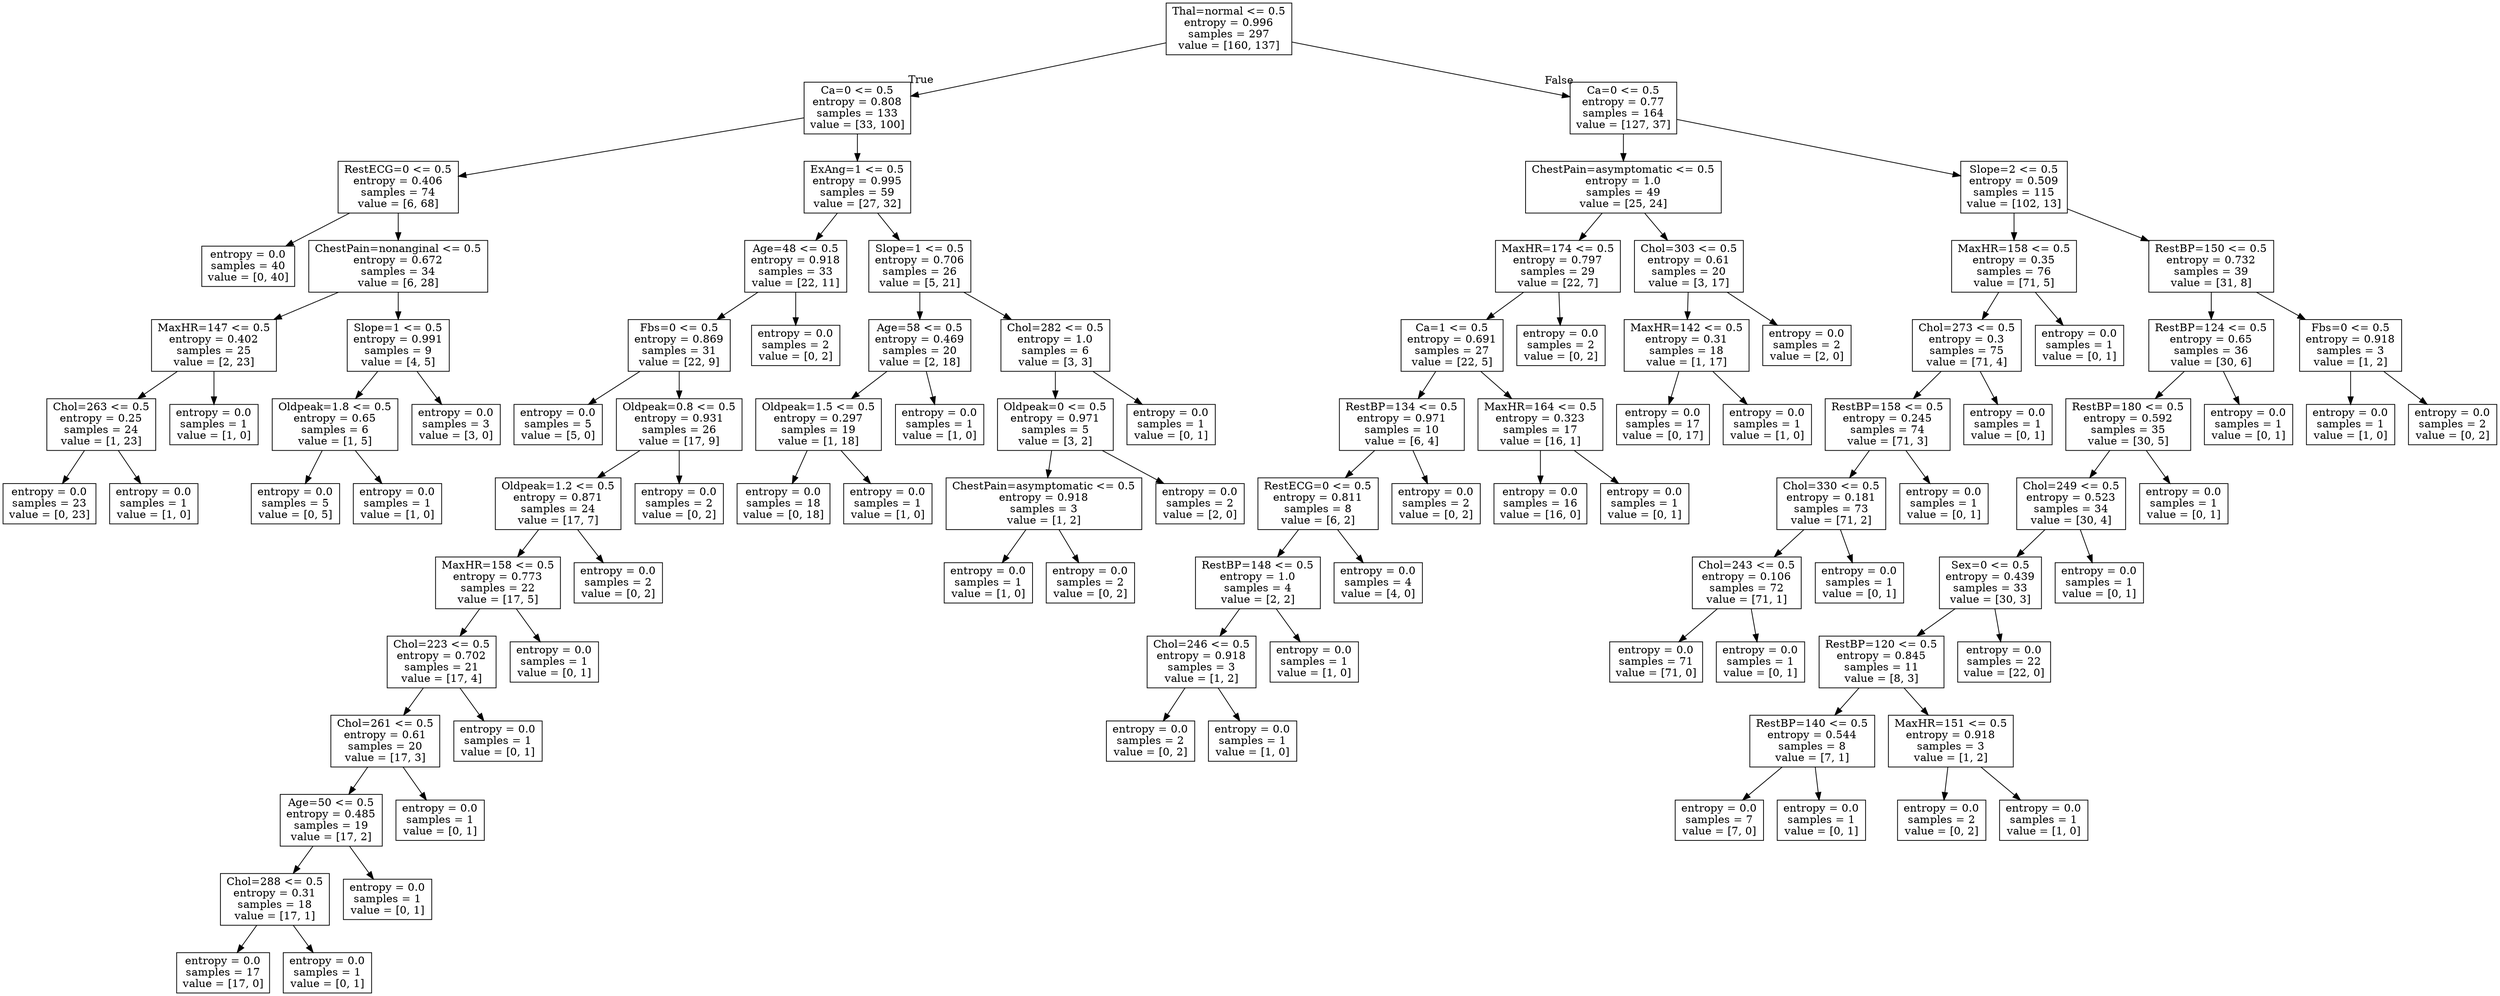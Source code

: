 digraph Tree {
node [shape=box] ;
0 [label="Thal=normal <= 0.5\nentropy = 0.996\nsamples = 297\nvalue = [160, 137]"] ;
1 [label="Ca=0 <= 0.5\nentropy = 0.808\nsamples = 133\nvalue = [33, 100]"] ;
0 -> 1 [labeldistance=2.5, labelangle=45, headlabel="True"] ;
2 [label="RestECG=0 <= 0.5\nentropy = 0.406\nsamples = 74\nvalue = [6, 68]"] ;
1 -> 2 ;
3 [label="entropy = 0.0\nsamples = 40\nvalue = [0, 40]"] ;
2 -> 3 ;
4 [label="ChestPain=nonanginal <= 0.5\nentropy = 0.672\nsamples = 34\nvalue = [6, 28]"] ;
2 -> 4 ;
5 [label="MaxHR=147 <= 0.5\nentropy = 0.402\nsamples = 25\nvalue = [2, 23]"] ;
4 -> 5 ;
6 [label="Chol=263 <= 0.5\nentropy = 0.25\nsamples = 24\nvalue = [1, 23]"] ;
5 -> 6 ;
7 [label="entropy = 0.0\nsamples = 23\nvalue = [0, 23]"] ;
6 -> 7 ;
8 [label="entropy = 0.0\nsamples = 1\nvalue = [1, 0]"] ;
6 -> 8 ;
9 [label="entropy = 0.0\nsamples = 1\nvalue = [1, 0]"] ;
5 -> 9 ;
10 [label="Slope=1 <= 0.5\nentropy = 0.991\nsamples = 9\nvalue = [4, 5]"] ;
4 -> 10 ;
11 [label="Oldpeak=1.8 <= 0.5\nentropy = 0.65\nsamples = 6\nvalue = [1, 5]"] ;
10 -> 11 ;
12 [label="entropy = 0.0\nsamples = 5\nvalue = [0, 5]"] ;
11 -> 12 ;
13 [label="entropy = 0.0\nsamples = 1\nvalue = [1, 0]"] ;
11 -> 13 ;
14 [label="entropy = 0.0\nsamples = 3\nvalue = [3, 0]"] ;
10 -> 14 ;
15 [label="ExAng=1 <= 0.5\nentropy = 0.995\nsamples = 59\nvalue = [27, 32]"] ;
1 -> 15 ;
16 [label="Age=48 <= 0.5\nentropy = 0.918\nsamples = 33\nvalue = [22, 11]"] ;
15 -> 16 ;
17 [label="Fbs=0 <= 0.5\nentropy = 0.869\nsamples = 31\nvalue = [22, 9]"] ;
16 -> 17 ;
18 [label="entropy = 0.0\nsamples = 5\nvalue = [5, 0]"] ;
17 -> 18 ;
19 [label="Oldpeak=0.8 <= 0.5\nentropy = 0.931\nsamples = 26\nvalue = [17, 9]"] ;
17 -> 19 ;
20 [label="Oldpeak=1.2 <= 0.5\nentropy = 0.871\nsamples = 24\nvalue = [17, 7]"] ;
19 -> 20 ;
21 [label="MaxHR=158 <= 0.5\nentropy = 0.773\nsamples = 22\nvalue = [17, 5]"] ;
20 -> 21 ;
22 [label="Chol=223 <= 0.5\nentropy = 0.702\nsamples = 21\nvalue = [17, 4]"] ;
21 -> 22 ;
23 [label="Chol=261 <= 0.5\nentropy = 0.61\nsamples = 20\nvalue = [17, 3]"] ;
22 -> 23 ;
24 [label="Age=50 <= 0.5\nentropy = 0.485\nsamples = 19\nvalue = [17, 2]"] ;
23 -> 24 ;
25 [label="Chol=288 <= 0.5\nentropy = 0.31\nsamples = 18\nvalue = [17, 1]"] ;
24 -> 25 ;
26 [label="entropy = 0.0\nsamples = 17\nvalue = [17, 0]"] ;
25 -> 26 ;
27 [label="entropy = 0.0\nsamples = 1\nvalue = [0, 1]"] ;
25 -> 27 ;
28 [label="entropy = 0.0\nsamples = 1\nvalue = [0, 1]"] ;
24 -> 28 ;
29 [label="entropy = 0.0\nsamples = 1\nvalue = [0, 1]"] ;
23 -> 29 ;
30 [label="entropy = 0.0\nsamples = 1\nvalue = [0, 1]"] ;
22 -> 30 ;
31 [label="entropy = 0.0\nsamples = 1\nvalue = [0, 1]"] ;
21 -> 31 ;
32 [label="entropy = 0.0\nsamples = 2\nvalue = [0, 2]"] ;
20 -> 32 ;
33 [label="entropy = 0.0\nsamples = 2\nvalue = [0, 2]"] ;
19 -> 33 ;
34 [label="entropy = 0.0\nsamples = 2\nvalue = [0, 2]"] ;
16 -> 34 ;
35 [label="Slope=1 <= 0.5\nentropy = 0.706\nsamples = 26\nvalue = [5, 21]"] ;
15 -> 35 ;
36 [label="Age=58 <= 0.5\nentropy = 0.469\nsamples = 20\nvalue = [2, 18]"] ;
35 -> 36 ;
37 [label="Oldpeak=1.5 <= 0.5\nentropy = 0.297\nsamples = 19\nvalue = [1, 18]"] ;
36 -> 37 ;
38 [label="entropy = 0.0\nsamples = 18\nvalue = [0, 18]"] ;
37 -> 38 ;
39 [label="entropy = 0.0\nsamples = 1\nvalue = [1, 0]"] ;
37 -> 39 ;
40 [label="entropy = 0.0\nsamples = 1\nvalue = [1, 0]"] ;
36 -> 40 ;
41 [label="Chol=282 <= 0.5\nentropy = 1.0\nsamples = 6\nvalue = [3, 3]"] ;
35 -> 41 ;
42 [label="Oldpeak=0 <= 0.5\nentropy = 0.971\nsamples = 5\nvalue = [3, 2]"] ;
41 -> 42 ;
43 [label="ChestPain=asymptomatic <= 0.5\nentropy = 0.918\nsamples = 3\nvalue = [1, 2]"] ;
42 -> 43 ;
44 [label="entropy = 0.0\nsamples = 1\nvalue = [1, 0]"] ;
43 -> 44 ;
45 [label="entropy = 0.0\nsamples = 2\nvalue = [0, 2]"] ;
43 -> 45 ;
46 [label="entropy = 0.0\nsamples = 2\nvalue = [2, 0]"] ;
42 -> 46 ;
47 [label="entropy = 0.0\nsamples = 1\nvalue = [0, 1]"] ;
41 -> 47 ;
48 [label="Ca=0 <= 0.5\nentropy = 0.77\nsamples = 164\nvalue = [127, 37]"] ;
0 -> 48 [labeldistance=2.5, labelangle=-45, headlabel="False"] ;
49 [label="ChestPain=asymptomatic <= 0.5\nentropy = 1.0\nsamples = 49\nvalue = [25, 24]"] ;
48 -> 49 ;
50 [label="MaxHR=174 <= 0.5\nentropy = 0.797\nsamples = 29\nvalue = [22, 7]"] ;
49 -> 50 ;
51 [label="Ca=1 <= 0.5\nentropy = 0.691\nsamples = 27\nvalue = [22, 5]"] ;
50 -> 51 ;
52 [label="RestBP=134 <= 0.5\nentropy = 0.971\nsamples = 10\nvalue = [6, 4]"] ;
51 -> 52 ;
53 [label="RestECG=0 <= 0.5\nentropy = 0.811\nsamples = 8\nvalue = [6, 2]"] ;
52 -> 53 ;
54 [label="RestBP=148 <= 0.5\nentropy = 1.0\nsamples = 4\nvalue = [2, 2]"] ;
53 -> 54 ;
55 [label="Chol=246 <= 0.5\nentropy = 0.918\nsamples = 3\nvalue = [1, 2]"] ;
54 -> 55 ;
56 [label="entropy = 0.0\nsamples = 2\nvalue = [0, 2]"] ;
55 -> 56 ;
57 [label="entropy = 0.0\nsamples = 1\nvalue = [1, 0]"] ;
55 -> 57 ;
58 [label="entropy = 0.0\nsamples = 1\nvalue = [1, 0]"] ;
54 -> 58 ;
59 [label="entropy = 0.0\nsamples = 4\nvalue = [4, 0]"] ;
53 -> 59 ;
60 [label="entropy = 0.0\nsamples = 2\nvalue = [0, 2]"] ;
52 -> 60 ;
61 [label="MaxHR=164 <= 0.5\nentropy = 0.323\nsamples = 17\nvalue = [16, 1]"] ;
51 -> 61 ;
62 [label="entropy = 0.0\nsamples = 16\nvalue = [16, 0]"] ;
61 -> 62 ;
63 [label="entropy = 0.0\nsamples = 1\nvalue = [0, 1]"] ;
61 -> 63 ;
64 [label="entropy = 0.0\nsamples = 2\nvalue = [0, 2]"] ;
50 -> 64 ;
65 [label="Chol=303 <= 0.5\nentropy = 0.61\nsamples = 20\nvalue = [3, 17]"] ;
49 -> 65 ;
66 [label="MaxHR=142 <= 0.5\nentropy = 0.31\nsamples = 18\nvalue = [1, 17]"] ;
65 -> 66 ;
67 [label="entropy = 0.0\nsamples = 17\nvalue = [0, 17]"] ;
66 -> 67 ;
68 [label="entropy = 0.0\nsamples = 1\nvalue = [1, 0]"] ;
66 -> 68 ;
69 [label="entropy = 0.0\nsamples = 2\nvalue = [2, 0]"] ;
65 -> 69 ;
70 [label="Slope=2 <= 0.5\nentropy = 0.509\nsamples = 115\nvalue = [102, 13]"] ;
48 -> 70 ;
71 [label="MaxHR=158 <= 0.5\nentropy = 0.35\nsamples = 76\nvalue = [71, 5]"] ;
70 -> 71 ;
72 [label="Chol=273 <= 0.5\nentropy = 0.3\nsamples = 75\nvalue = [71, 4]"] ;
71 -> 72 ;
73 [label="RestBP=158 <= 0.5\nentropy = 0.245\nsamples = 74\nvalue = [71, 3]"] ;
72 -> 73 ;
74 [label="Chol=330 <= 0.5\nentropy = 0.181\nsamples = 73\nvalue = [71, 2]"] ;
73 -> 74 ;
75 [label="Chol=243 <= 0.5\nentropy = 0.106\nsamples = 72\nvalue = [71, 1]"] ;
74 -> 75 ;
76 [label="entropy = 0.0\nsamples = 71\nvalue = [71, 0]"] ;
75 -> 76 ;
77 [label="entropy = 0.0\nsamples = 1\nvalue = [0, 1]"] ;
75 -> 77 ;
78 [label="entropy = 0.0\nsamples = 1\nvalue = [0, 1]"] ;
74 -> 78 ;
79 [label="entropy = 0.0\nsamples = 1\nvalue = [0, 1]"] ;
73 -> 79 ;
80 [label="entropy = 0.0\nsamples = 1\nvalue = [0, 1]"] ;
72 -> 80 ;
81 [label="entropy = 0.0\nsamples = 1\nvalue = [0, 1]"] ;
71 -> 81 ;
82 [label="RestBP=150 <= 0.5\nentropy = 0.732\nsamples = 39\nvalue = [31, 8]"] ;
70 -> 82 ;
83 [label="RestBP=124 <= 0.5\nentropy = 0.65\nsamples = 36\nvalue = [30, 6]"] ;
82 -> 83 ;
84 [label="RestBP=180 <= 0.5\nentropy = 0.592\nsamples = 35\nvalue = [30, 5]"] ;
83 -> 84 ;
85 [label="Chol=249 <= 0.5\nentropy = 0.523\nsamples = 34\nvalue = [30, 4]"] ;
84 -> 85 ;
86 [label="Sex=0 <= 0.5\nentropy = 0.439\nsamples = 33\nvalue = [30, 3]"] ;
85 -> 86 ;
87 [label="RestBP=120 <= 0.5\nentropy = 0.845\nsamples = 11\nvalue = [8, 3]"] ;
86 -> 87 ;
88 [label="RestBP=140 <= 0.5\nentropy = 0.544\nsamples = 8\nvalue = [7, 1]"] ;
87 -> 88 ;
89 [label="entropy = 0.0\nsamples = 7\nvalue = [7, 0]"] ;
88 -> 89 ;
90 [label="entropy = 0.0\nsamples = 1\nvalue = [0, 1]"] ;
88 -> 90 ;
91 [label="MaxHR=151 <= 0.5\nentropy = 0.918\nsamples = 3\nvalue = [1, 2]"] ;
87 -> 91 ;
92 [label="entropy = 0.0\nsamples = 2\nvalue = [0, 2]"] ;
91 -> 92 ;
93 [label="entropy = 0.0\nsamples = 1\nvalue = [1, 0]"] ;
91 -> 93 ;
94 [label="entropy = 0.0\nsamples = 22\nvalue = [22, 0]"] ;
86 -> 94 ;
95 [label="entropy = 0.0\nsamples = 1\nvalue = [0, 1]"] ;
85 -> 95 ;
96 [label="entropy = 0.0\nsamples = 1\nvalue = [0, 1]"] ;
84 -> 96 ;
97 [label="entropy = 0.0\nsamples = 1\nvalue = [0, 1]"] ;
83 -> 97 ;
98 [label="Fbs=0 <= 0.5\nentropy = 0.918\nsamples = 3\nvalue = [1, 2]"] ;
82 -> 98 ;
99 [label="entropy = 0.0\nsamples = 1\nvalue = [1, 0]"] ;
98 -> 99 ;
100 [label="entropy = 0.0\nsamples = 2\nvalue = [0, 2]"] ;
98 -> 100 ;
}